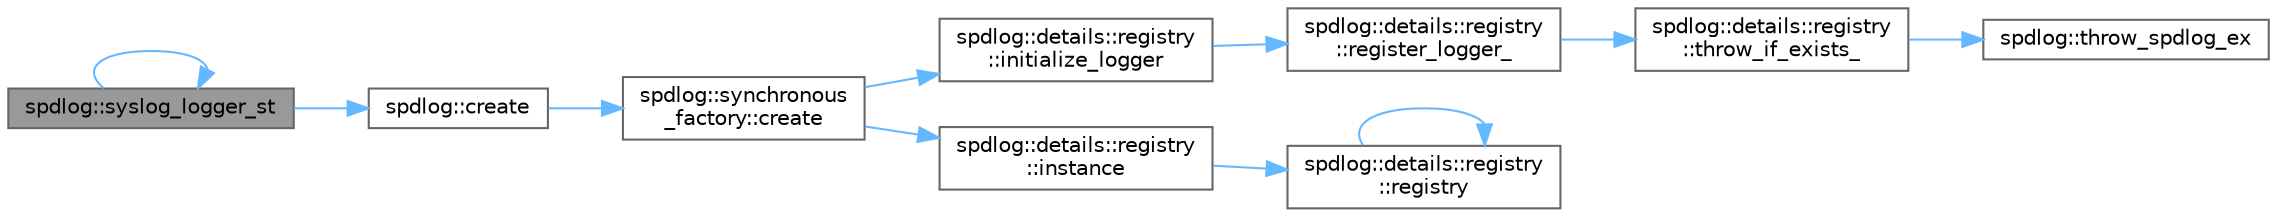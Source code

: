 digraph "spdlog::syslog_logger_st"
{
 // LATEX_PDF_SIZE
  bgcolor="transparent";
  edge [fontname=Helvetica,fontsize=10,labelfontname=Helvetica,labelfontsize=10];
  node [fontname=Helvetica,fontsize=10,shape=box,height=0.2,width=0.4];
  rankdir="LR";
  Node1 [id="Node000001",label="spdlog::syslog_logger_st",height=0.2,width=0.4,color="gray40", fillcolor="grey60", style="filled", fontcolor="black",tooltip=" "];
  Node1 -> Node2 [id="edge11_Node000001_Node000002",color="steelblue1",style="solid",tooltip=" "];
  Node2 [id="Node000002",label="spdlog::create",height=0.2,width=0.4,color="grey40", fillcolor="white", style="filled",URL="$namespacespdlog.html#a564c2ba1d44b490a1b77f69f3c94d2e5",tooltip=" "];
  Node2 -> Node3 [id="edge12_Node000002_Node000003",color="steelblue1",style="solid",tooltip=" "];
  Node3 [id="Node000003",label="spdlog::synchronous\l_factory::create",height=0.2,width=0.4,color="grey40", fillcolor="white", style="filled",URL="$structspdlog_1_1synchronous__factory.html#a3b4669ad8074096f74bcebfbcf6f6a48",tooltip=" "];
  Node3 -> Node4 [id="edge13_Node000003_Node000004",color="steelblue1",style="solid",tooltip=" "];
  Node4 [id="Node000004",label="spdlog::details::registry\l::initialize_logger",height=0.2,width=0.4,color="grey40", fillcolor="white", style="filled",URL="$classspdlog_1_1details_1_1registry.html#aff3103acaeb3d59e449e9ddc630c9e92",tooltip=" "];
  Node4 -> Node5 [id="edge14_Node000004_Node000005",color="steelblue1",style="solid",tooltip=" "];
  Node5 [id="Node000005",label="spdlog::details::registry\l::register_logger_",height=0.2,width=0.4,color="grey40", fillcolor="white", style="filled",URL="$classspdlog_1_1details_1_1registry.html#a589012768bae17d6382100c9ef7f77d8",tooltip=" "];
  Node5 -> Node6 [id="edge15_Node000005_Node000006",color="steelblue1",style="solid",tooltip=" "];
  Node6 [id="Node000006",label="spdlog::details::registry\l::throw_if_exists_",height=0.2,width=0.4,color="grey40", fillcolor="white", style="filled",URL="$classspdlog_1_1details_1_1registry.html#a82be05a40b2b03528af78830bd587fc6",tooltip=" "];
  Node6 -> Node7 [id="edge16_Node000006_Node000007",color="steelblue1",style="solid",tooltip=" "];
  Node7 [id="Node000007",label="spdlog::throw_spdlog_ex",height=0.2,width=0.4,color="grey40", fillcolor="white", style="filled",URL="$namespacespdlog.html#ac3d8b7e83aad48720518fbac80836c3c",tooltip=" "];
  Node3 -> Node8 [id="edge17_Node000003_Node000008",color="steelblue1",style="solid",tooltip=" "];
  Node8 [id="Node000008",label="spdlog::details::registry\l::instance",height=0.2,width=0.4,color="grey40", fillcolor="white", style="filled",URL="$classspdlog_1_1details_1_1registry.html#aa03a75101aed166275ba27d0b2235e5d",tooltip=" "];
  Node8 -> Node9 [id="edge18_Node000008_Node000009",color="steelblue1",style="solid",tooltip=" "];
  Node9 [id="Node000009",label="spdlog::details::registry\l::registry",height=0.2,width=0.4,color="grey40", fillcolor="white", style="filled",URL="$classspdlog_1_1details_1_1registry.html#ab5c1a2f7b8e2e9eec4e0fa75d9167f3b",tooltip=" "];
  Node9 -> Node9 [id="edge19_Node000009_Node000009",color="steelblue1",style="solid",tooltip=" "];
  Node1 -> Node1 [id="edge20_Node000001_Node000001",color="steelblue1",style="solid",tooltip=" "];
}
